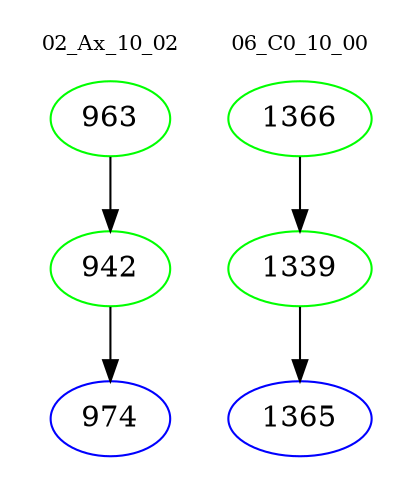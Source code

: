 digraph{
subgraph cluster_0 {
color = white
label = "02_Ax_10_02";
fontsize=10;
T0_963 [label="963", color="green"]
T0_963 -> T0_942 [color="black"]
T0_942 [label="942", color="green"]
T0_942 -> T0_974 [color="black"]
T0_974 [label="974", color="blue"]
}
subgraph cluster_1 {
color = white
label = "06_C0_10_00";
fontsize=10;
T1_1366 [label="1366", color="green"]
T1_1366 -> T1_1339 [color="black"]
T1_1339 [label="1339", color="green"]
T1_1339 -> T1_1365 [color="black"]
T1_1365 [label="1365", color="blue"]
}
}
